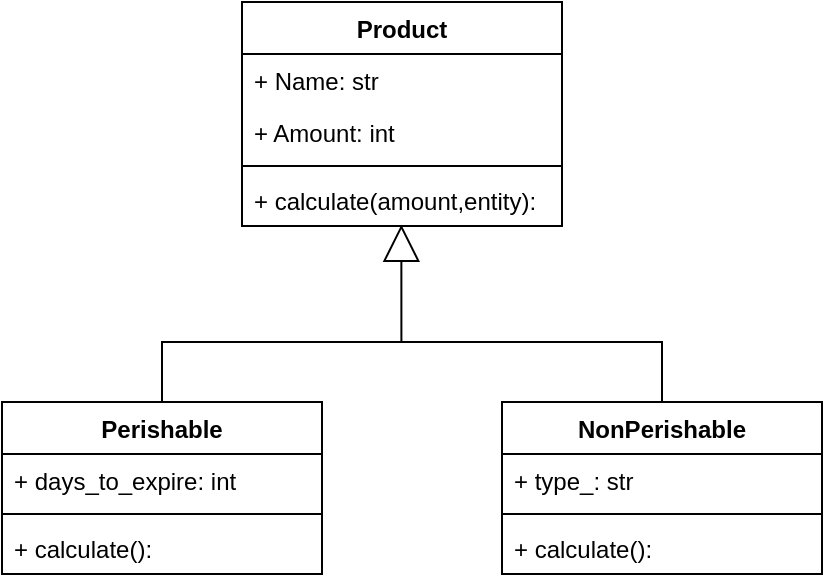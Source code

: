 <mxfile version="19.0.3" type="device"><diagram id="C5RBs43oDa-KdzZeNtuy" name="Page-1"><mxGraphModel dx="813" dy="494" grid="1" gridSize="10" guides="1" tooltips="1" connect="1" arrows="1" fold="1" page="1" pageScale="1" pageWidth="827" pageHeight="1169" background="none" math="0" shadow="0"><root><mxCell id="WIyWlLk6GJQsqaUBKTNV-0"/><mxCell id="WIyWlLk6GJQsqaUBKTNV-1" parent="WIyWlLk6GJQsqaUBKTNV-0"/><mxCell id="LuN17k9oVSx6nrnUCOqc-0" value="Product" style="swimlane;fontStyle=1;align=center;verticalAlign=top;childLayout=stackLayout;horizontal=1;startSize=26;horizontalStack=0;resizeParent=1;resizeParentMax=0;resizeLast=0;collapsible=1;marginBottom=0;" parent="WIyWlLk6GJQsqaUBKTNV-1" vertex="1"><mxGeometry x="340" y="100" width="160" height="112" as="geometry"/></mxCell><mxCell id="LuN17k9oVSx6nrnUCOqc-1" value="+ Name: str" style="text;strokeColor=none;fillColor=none;align=left;verticalAlign=top;spacingLeft=4;spacingRight=4;overflow=hidden;rotatable=0;points=[[0,0.5],[1,0.5]];portConstraint=eastwest;" parent="LuN17k9oVSx6nrnUCOqc-0" vertex="1"><mxGeometry y="26" width="160" height="26" as="geometry"/></mxCell><mxCell id="LuN17k9oVSx6nrnUCOqc-4" value="+ Amount: int" style="text;strokeColor=none;fillColor=none;align=left;verticalAlign=top;spacingLeft=4;spacingRight=4;overflow=hidden;rotatable=0;points=[[0,0.5],[1,0.5]];portConstraint=eastwest;" parent="LuN17k9oVSx6nrnUCOqc-0" vertex="1"><mxGeometry y="52" width="160" height="26" as="geometry"/></mxCell><mxCell id="LuN17k9oVSx6nrnUCOqc-2" value="" style="line;strokeWidth=1;fillColor=none;align=left;verticalAlign=middle;spacingTop=-1;spacingLeft=3;spacingRight=3;rotatable=0;labelPosition=right;points=[];portConstraint=eastwest;" parent="LuN17k9oVSx6nrnUCOqc-0" vertex="1"><mxGeometry y="78" width="160" height="8" as="geometry"/></mxCell><mxCell id="LuN17k9oVSx6nrnUCOqc-3" value="+ calculate(amount,entity): " style="text;strokeColor=none;fillColor=none;align=left;verticalAlign=top;spacingLeft=4;spacingRight=4;overflow=hidden;rotatable=0;points=[[0,0.5],[1,0.5]];portConstraint=eastwest;" parent="LuN17k9oVSx6nrnUCOqc-0" vertex="1"><mxGeometry y="86" width="160" height="26" as="geometry"/></mxCell><mxCell id="LuN17k9oVSx6nrnUCOqc-5" value="Perishable" style="swimlane;fontStyle=1;align=center;verticalAlign=top;childLayout=stackLayout;horizontal=1;startSize=26;horizontalStack=0;resizeParent=1;resizeParentMax=0;resizeLast=0;collapsible=1;marginBottom=0;" parent="WIyWlLk6GJQsqaUBKTNV-1" vertex="1"><mxGeometry x="220" y="300" width="160" height="86" as="geometry"><mxRectangle x="80" y="240" width="80" height="26" as="alternateBounds"/></mxGeometry></mxCell><mxCell id="LuN17k9oVSx6nrnUCOqc-6" value="+ days_to_expire: int" style="text;strokeColor=none;fillColor=none;align=left;verticalAlign=top;spacingLeft=4;spacingRight=4;overflow=hidden;rotatable=0;points=[[0,0.5],[1,0.5]];portConstraint=eastwest;" parent="LuN17k9oVSx6nrnUCOqc-5" vertex="1"><mxGeometry y="26" width="160" height="26" as="geometry"/></mxCell><mxCell id="LuN17k9oVSx6nrnUCOqc-8" value="" style="line;strokeWidth=1;fillColor=none;align=left;verticalAlign=middle;spacingTop=-1;spacingLeft=3;spacingRight=3;rotatable=0;labelPosition=right;points=[];portConstraint=eastwest;" parent="LuN17k9oVSx6nrnUCOqc-5" vertex="1"><mxGeometry y="52" width="160" height="8" as="geometry"/></mxCell><mxCell id="LuN17k9oVSx6nrnUCOqc-9" value="+ calculate():" style="text;strokeColor=none;fillColor=none;align=left;verticalAlign=top;spacingLeft=4;spacingRight=4;overflow=hidden;rotatable=0;points=[[0,0.5],[1,0.5]];portConstraint=eastwest;" parent="LuN17k9oVSx6nrnUCOqc-5" vertex="1"><mxGeometry y="60" width="160" height="26" as="geometry"/></mxCell><mxCell id="LuN17k9oVSx6nrnUCOqc-10" value="NonPerishable" style="swimlane;fontStyle=1;align=center;verticalAlign=top;childLayout=stackLayout;horizontal=1;startSize=26;horizontalStack=0;resizeParent=1;resizeParentMax=0;resizeLast=0;collapsible=1;marginBottom=0;" parent="WIyWlLk6GJQsqaUBKTNV-1" vertex="1"><mxGeometry x="470" y="300" width="160" height="86" as="geometry"/></mxCell><mxCell id="LuN17k9oVSx6nrnUCOqc-11" value="+ type_: str" style="text;strokeColor=none;fillColor=none;align=left;verticalAlign=top;spacingLeft=4;spacingRight=4;overflow=hidden;rotatable=0;points=[[0,0.5],[1,0.5]];portConstraint=eastwest;" parent="LuN17k9oVSx6nrnUCOqc-10" vertex="1"><mxGeometry y="26" width="160" height="26" as="geometry"/></mxCell><mxCell id="LuN17k9oVSx6nrnUCOqc-12" value="" style="line;strokeWidth=1;fillColor=none;align=left;verticalAlign=middle;spacingTop=-1;spacingLeft=3;spacingRight=3;rotatable=0;labelPosition=right;points=[];portConstraint=eastwest;" parent="LuN17k9oVSx6nrnUCOqc-10" vertex="1"><mxGeometry y="52" width="160" height="8" as="geometry"/></mxCell><mxCell id="LuN17k9oVSx6nrnUCOqc-13" value="+ calculate():" style="text;strokeColor=none;fillColor=none;align=left;verticalAlign=top;spacingLeft=4;spacingRight=4;overflow=hidden;rotatable=0;points=[[0,0.5],[1,0.5]];portConstraint=eastwest;" parent="LuN17k9oVSx6nrnUCOqc-10" vertex="1"><mxGeometry y="60" width="160" height="26" as="geometry"/></mxCell><mxCell id="8gidQI5G-4-Gj10MSwL8-1" value="" style="endArrow=block;endSize=16;endFill=0;html=1;rounded=0;exitX=0.5;exitY=0;exitDx=0;exitDy=0;edgeStyle=orthogonalEdgeStyle;entryX=0.498;entryY=0.974;entryDx=0;entryDy=0;entryPerimeter=0;" edge="1" parent="WIyWlLk6GJQsqaUBKTNV-1" source="LuN17k9oVSx6nrnUCOqc-5" target="LuN17k9oVSx6nrnUCOqc-3"><mxGeometry x="-0.24" y="10" width="160" relative="1" as="geometry"><mxPoint x="340" y="250" as="sourcePoint"/><mxPoint x="180" y="220" as="targetPoint"/><Array as="points"><mxPoint x="300" y="270"/><mxPoint x="420" y="270"/></Array><mxPoint as="offset"/></mxGeometry></mxCell><mxCell id="8gidQI5G-4-Gj10MSwL8-37" value="" style="endArrow=none;endSize=16;endFill=0;html=1;rounded=0;edgeStyle=orthogonalEdgeStyle;exitX=0.5;exitY=0;exitDx=0;exitDy=0;" edge="1" parent="WIyWlLk6GJQsqaUBKTNV-1" source="LuN17k9oVSx6nrnUCOqc-10"><mxGeometry width="160" relative="1" as="geometry"><mxPoint x="580" y="280" as="sourcePoint"/><mxPoint x="420" y="270" as="targetPoint"/><Array as="points"><mxPoint x="550" y="270"/><mxPoint x="420" y="270"/><mxPoint x="420" y="270"/></Array></mxGeometry></mxCell></root></mxGraphModel></diagram></mxfile>